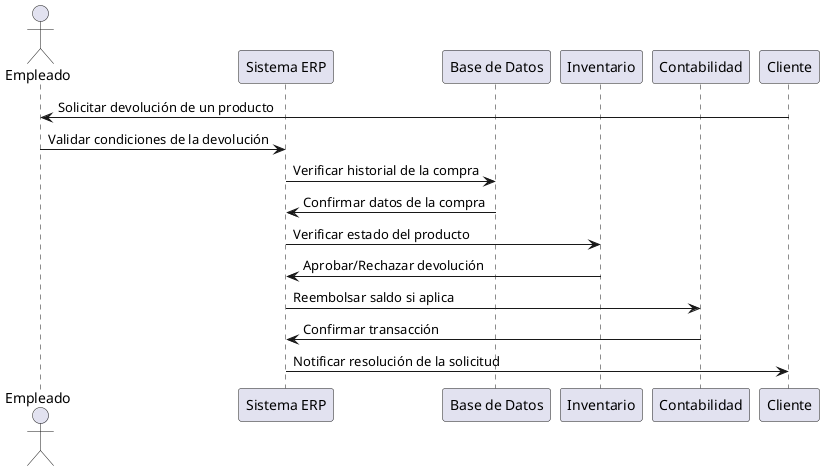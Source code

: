 @startuml
actor Empleado
participant "Sistema ERP" as ERP
participant "Base de Datos" as DB
participant "Inventario" as Inventario
participant "Contabilidad" as Contabilidad
participant "Cliente" as Cliente

Cliente -> Empleado: Solicitar devolución de un producto
Empleado -> ERP: Validar condiciones de la devolución
ERP -> DB: Verificar historial de la compra
DB -> ERP: Confirmar datos de la compra
ERP -> Inventario: Verificar estado del producto
Inventario -> ERP: Aprobar/Rechazar devolución
ERP -> Contabilidad: Reembolsar saldo si aplica
Contabilidad -> ERP: Confirmar transacción
ERP -> Cliente: Notificar resolución de la solicitud
@enduml
